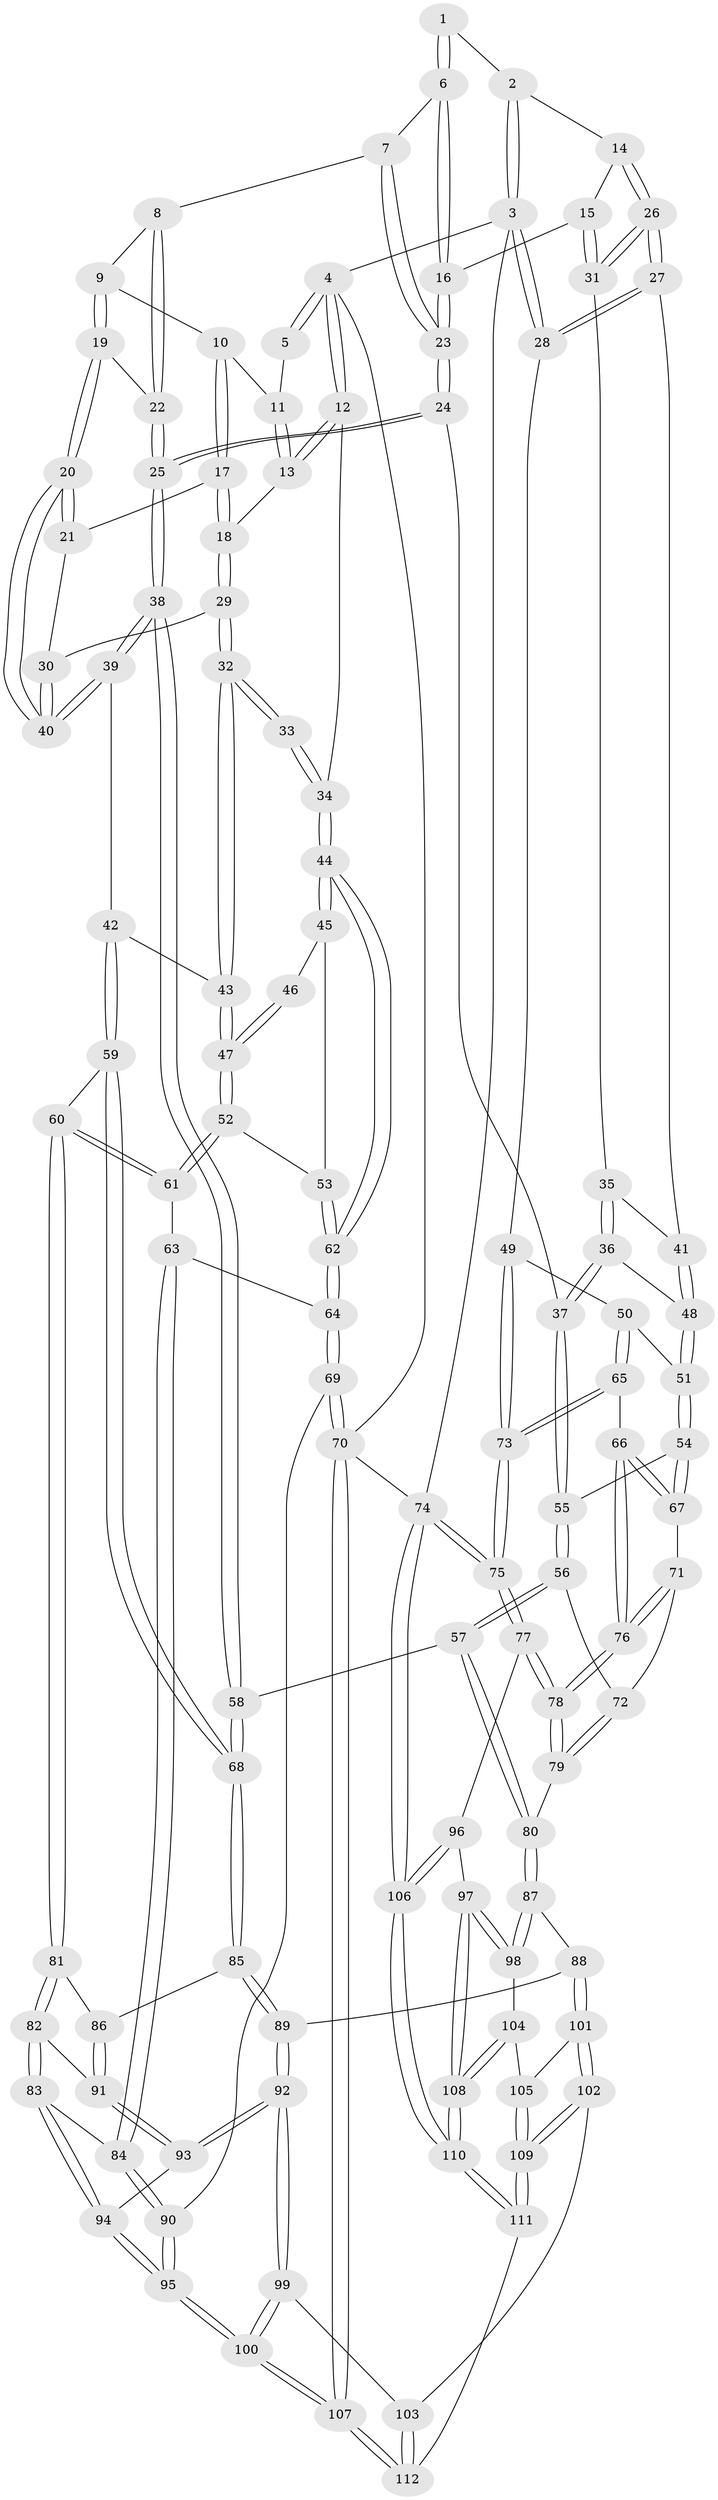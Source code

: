 // Generated by graph-tools (version 1.1) at 2025/03/03/09/25 03:03:14]
// undirected, 112 vertices, 277 edges
graph export_dot {
graph [start="1"]
  node [color=gray90,style=filled];
  1 [pos="+0.7279106481184495+0"];
  2 [pos="+0.8736430543321478+0"];
  3 [pos="+1+0"];
  4 [pos="+0+0"];
  5 [pos="+0.41122422887438914+0"];
  6 [pos="+0.6899981232097856+0"];
  7 [pos="+0.6048307794992333+0.09502514109236741"];
  8 [pos="+0.6032386335230492+0.09519915435855196"];
  9 [pos="+0.4626827729821404+0.03906723267382581"];
  10 [pos="+0.4175282436704817+0"];
  11 [pos="+0.41089810331200005+0"];
  12 [pos="+0+0"];
  13 [pos="+0.19525862780242575+0.10484617049254354"];
  14 [pos="+0.8833252332341732+0.056110028818578024"];
  15 [pos="+0.8129510320569813+0.13864529132464926"];
  16 [pos="+0.7344667132856442+0.13562612486337816"];
  17 [pos="+0.37863560834205084+0.03991761700021613"];
  18 [pos="+0.20427059543738943+0.11521288831681932"];
  19 [pos="+0.4856107520223998+0.1351296474637761"];
  20 [pos="+0.4048626583888437+0.20026933315625212"];
  21 [pos="+0.3665209959656027+0.08950080326591284"];
  22 [pos="+0.5213979957028922+0.16451148505610094"];
  23 [pos="+0.6673506279367695+0.23046009721853378"];
  24 [pos="+0.6576603242034427+0.2768665843717986"];
  25 [pos="+0.5755455164015678+0.30130146718837875"];
  26 [pos="+0.9687139164604065+0.16803137766913023"];
  27 [pos="+0.9880502157519441+0.18378686020987237"];
  28 [pos="+1+0.23791966510390253"];
  29 [pos="+0.22556040658115462+0.16394889083510447"];
  30 [pos="+0.2885278057113881+0.16916751371359812"];
  31 [pos="+0.8306579541255913+0.1880664848257069"];
  32 [pos="+0.19241896513237403+0.2495232212406393"];
  33 [pos="+0.10669018990940246+0.22956444021294092"];
  34 [pos="+0+0"];
  35 [pos="+0.8305673298813718+0.18913490927694102"];
  36 [pos="+0.7019029064051913+0.28063517562916446"];
  37 [pos="+0.6627117469048378+0.27946008988385673"];
  38 [pos="+0.46830731800197656+0.391261416942479"];
  39 [pos="+0.4012050493662043+0.3361782640210953"];
  40 [pos="+0.386723511620122+0.2622301292753681"];
  41 [pos="+0.8710556908120245+0.2755319163713702"];
  42 [pos="+0.25767055597735317+0.331252295331961"];
  43 [pos="+0.21546294354671636+0.3187132875237168"];
  44 [pos="+0+0.24588486740695897"];
  45 [pos="+0.022697422665154128+0.3196629826409006"];
  46 [pos="+0.09061645815878674+0.29579866396134247"];
  47 [pos="+0.16350111275136714+0.36317913809406704"];
  48 [pos="+0.8554807937693772+0.3214273639708338"];
  49 [pos="+1+0.2430913516823824"];
  50 [pos="+0.9006134109984099+0.37797977930632626"];
  51 [pos="+0.8807774582814595+0.3702587557755857"];
  52 [pos="+0.1444751807637012+0.3863329884871866"];
  53 [pos="+0.13549118330093524+0.3845330877696346"];
  54 [pos="+0.7960707258247977+0.4466111652965386"];
  55 [pos="+0.7438045862157859+0.4561360295999016"];
  56 [pos="+0.7399585309530256+0.4614231734811727"];
  57 [pos="+0.569193768361679+0.5638425587866183"];
  58 [pos="+0.47074005438286587+0.5034050584204722"];
  59 [pos="+0.24453181831582319+0.5532104084732429"];
  60 [pos="+0.20592643063306534+0.557843954976512"];
  61 [pos="+0.14664740142195778+0.5274794977440658"];
  62 [pos="+0+0.4711630185250352"];
  63 [pos="+0.1451715353395149+0.5278065907249816"];
  64 [pos="+0+0.5171279003550917"];
  65 [pos="+0.9553995040216046+0.5015808321839553"];
  66 [pos="+0.9433102628143768+0.5095534667986885"];
  67 [pos="+0.8562680033196286+0.5319252608156428"];
  68 [pos="+0.38766958922613615+0.5654800422836996"];
  69 [pos="+0+0.6775961875383607"];
  70 [pos="+0+1"];
  71 [pos="+0.8539266853982902+0.5363478562057084"];
  72 [pos="+0.7812585777017945+0.570418737832116"];
  73 [pos="+1+0.5816624456570524"];
  74 [pos="+1+1"];
  75 [pos="+1+0.7435470222448285"];
  76 [pos="+0.8797326379715089+0.6943772446535244"];
  77 [pos="+0.886600275921044+0.7648121253157207"];
  78 [pos="+0.8760969102560084+0.7561246323120345"];
  79 [pos="+0.7316557096134395+0.7012635900336652"];
  80 [pos="+0.6549221904520858+0.6987745275651935"];
  81 [pos="+0.17940434459620433+0.6895342520233809"];
  82 [pos="+0.1625071197193397+0.7233163838014947"];
  83 [pos="+0.14295363984826828+0.7450047186590484"];
  84 [pos="+0.04495814869260939+0.7072461037238894"];
  85 [pos="+0.37279019670457947+0.6779409810963029"];
  86 [pos="+0.3467347521580997+0.7109665364771136"];
  87 [pos="+0.6000384972450019+0.7908818618232115"];
  88 [pos="+0.5448595751986764+0.8180301606470396"];
  89 [pos="+0.4887954501873347+0.79922023972534"];
  90 [pos="+0+0.7064058448459671"];
  91 [pos="+0.3228784540123949+0.75977797853194"];
  92 [pos="+0.3276722900119469+0.8669719437620922"];
  93 [pos="+0.3114658159887537+0.8288536604782063"];
  94 [pos="+0.15224638242075597+0.8023063500577937"];
  95 [pos="+0.11560656654719334+0.8887723218390388"];
  96 [pos="+0.8824257880415608+0.7775536776606339"];
  97 [pos="+0.7455250677944741+0.9363268877061843"];
  98 [pos="+0.6383651136693604+0.8551422870268678"];
  99 [pos="+0.3270412660276371+0.9129910764263129"];
  100 [pos="+0.10749247370090054+0.9260815723244039"];
  101 [pos="+0.5319618299004789+0.8514088719427946"];
  102 [pos="+0.4785639141063022+0.9247244515989786"];
  103 [pos="+0.32820716868313676+0.9152669617094922"];
  104 [pos="+0.6258479708505019+0.9482329829226633"];
  105 [pos="+0.5775534883719932+0.9589140251003935"];
  106 [pos="+0.9369674020320984+1"];
  107 [pos="+0+1"];
  108 [pos="+0.7431139558730527+1"];
  109 [pos="+0.5131202308661463+1"];
  110 [pos="+0.7617814773095023+1"];
  111 [pos="+0.5121868797299907+1"];
  112 [pos="+0.3244027431427519+1"];
  1 -- 2;
  1 -- 6;
  1 -- 6;
  2 -- 3;
  2 -- 3;
  2 -- 14;
  3 -- 4;
  3 -- 28;
  3 -- 28;
  3 -- 74;
  4 -- 5;
  4 -- 5;
  4 -- 12;
  4 -- 12;
  4 -- 70;
  5 -- 11;
  6 -- 7;
  6 -- 16;
  6 -- 16;
  7 -- 8;
  7 -- 23;
  7 -- 23;
  8 -- 9;
  8 -- 22;
  8 -- 22;
  9 -- 10;
  9 -- 19;
  9 -- 19;
  10 -- 11;
  10 -- 17;
  10 -- 17;
  11 -- 13;
  11 -- 13;
  12 -- 13;
  12 -- 13;
  12 -- 34;
  13 -- 18;
  14 -- 15;
  14 -- 26;
  14 -- 26;
  15 -- 16;
  15 -- 31;
  15 -- 31;
  16 -- 23;
  16 -- 23;
  17 -- 18;
  17 -- 18;
  17 -- 21;
  18 -- 29;
  18 -- 29;
  19 -- 20;
  19 -- 20;
  19 -- 22;
  20 -- 21;
  20 -- 21;
  20 -- 40;
  20 -- 40;
  21 -- 30;
  22 -- 25;
  22 -- 25;
  23 -- 24;
  23 -- 24;
  24 -- 25;
  24 -- 25;
  24 -- 37;
  25 -- 38;
  25 -- 38;
  26 -- 27;
  26 -- 27;
  26 -- 31;
  26 -- 31;
  27 -- 28;
  27 -- 28;
  27 -- 41;
  28 -- 49;
  29 -- 30;
  29 -- 32;
  29 -- 32;
  30 -- 40;
  30 -- 40;
  31 -- 35;
  32 -- 33;
  32 -- 33;
  32 -- 43;
  32 -- 43;
  33 -- 34;
  33 -- 34;
  34 -- 44;
  34 -- 44;
  35 -- 36;
  35 -- 36;
  35 -- 41;
  36 -- 37;
  36 -- 37;
  36 -- 48;
  37 -- 55;
  37 -- 55;
  38 -- 39;
  38 -- 39;
  38 -- 58;
  38 -- 58;
  39 -- 40;
  39 -- 40;
  39 -- 42;
  41 -- 48;
  41 -- 48;
  42 -- 43;
  42 -- 59;
  42 -- 59;
  43 -- 47;
  43 -- 47;
  44 -- 45;
  44 -- 45;
  44 -- 62;
  44 -- 62;
  45 -- 46;
  45 -- 53;
  46 -- 47;
  46 -- 47;
  47 -- 52;
  47 -- 52;
  48 -- 51;
  48 -- 51;
  49 -- 50;
  49 -- 73;
  49 -- 73;
  50 -- 51;
  50 -- 65;
  50 -- 65;
  51 -- 54;
  51 -- 54;
  52 -- 53;
  52 -- 61;
  52 -- 61;
  53 -- 62;
  53 -- 62;
  54 -- 55;
  54 -- 67;
  54 -- 67;
  55 -- 56;
  55 -- 56;
  56 -- 57;
  56 -- 57;
  56 -- 72;
  57 -- 58;
  57 -- 80;
  57 -- 80;
  58 -- 68;
  58 -- 68;
  59 -- 60;
  59 -- 68;
  59 -- 68;
  60 -- 61;
  60 -- 61;
  60 -- 81;
  60 -- 81;
  61 -- 63;
  62 -- 64;
  62 -- 64;
  63 -- 64;
  63 -- 84;
  63 -- 84;
  64 -- 69;
  64 -- 69;
  65 -- 66;
  65 -- 73;
  65 -- 73;
  66 -- 67;
  66 -- 67;
  66 -- 76;
  66 -- 76;
  67 -- 71;
  68 -- 85;
  68 -- 85;
  69 -- 70;
  69 -- 70;
  69 -- 90;
  70 -- 107;
  70 -- 107;
  70 -- 74;
  71 -- 72;
  71 -- 76;
  71 -- 76;
  72 -- 79;
  72 -- 79;
  73 -- 75;
  73 -- 75;
  74 -- 75;
  74 -- 75;
  74 -- 106;
  74 -- 106;
  75 -- 77;
  75 -- 77;
  76 -- 78;
  76 -- 78;
  77 -- 78;
  77 -- 78;
  77 -- 96;
  78 -- 79;
  78 -- 79;
  79 -- 80;
  80 -- 87;
  80 -- 87;
  81 -- 82;
  81 -- 82;
  81 -- 86;
  82 -- 83;
  82 -- 83;
  82 -- 91;
  83 -- 84;
  83 -- 94;
  83 -- 94;
  84 -- 90;
  84 -- 90;
  85 -- 86;
  85 -- 89;
  85 -- 89;
  86 -- 91;
  86 -- 91;
  87 -- 88;
  87 -- 98;
  87 -- 98;
  88 -- 89;
  88 -- 101;
  88 -- 101;
  89 -- 92;
  89 -- 92;
  90 -- 95;
  90 -- 95;
  91 -- 93;
  91 -- 93;
  92 -- 93;
  92 -- 93;
  92 -- 99;
  92 -- 99;
  93 -- 94;
  94 -- 95;
  94 -- 95;
  95 -- 100;
  95 -- 100;
  96 -- 97;
  96 -- 106;
  96 -- 106;
  97 -- 98;
  97 -- 98;
  97 -- 108;
  97 -- 108;
  98 -- 104;
  99 -- 100;
  99 -- 100;
  99 -- 103;
  100 -- 107;
  100 -- 107;
  101 -- 102;
  101 -- 102;
  101 -- 105;
  102 -- 103;
  102 -- 109;
  102 -- 109;
  103 -- 112;
  103 -- 112;
  104 -- 105;
  104 -- 108;
  104 -- 108;
  105 -- 109;
  105 -- 109;
  106 -- 110;
  106 -- 110;
  107 -- 112;
  107 -- 112;
  108 -- 110;
  108 -- 110;
  109 -- 111;
  109 -- 111;
  110 -- 111;
  110 -- 111;
  111 -- 112;
}
